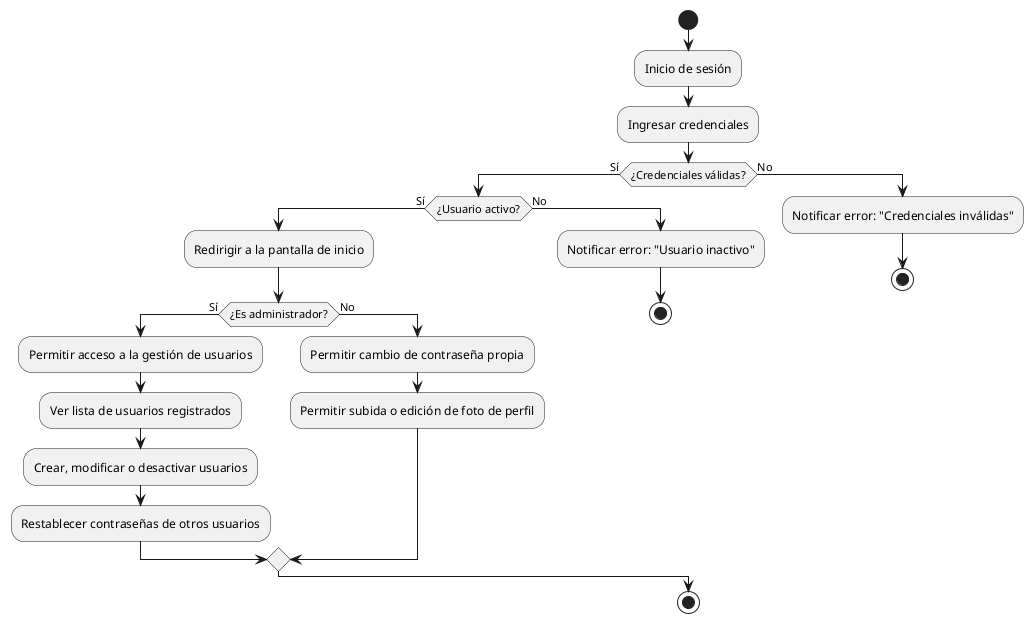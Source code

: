 @startuml
start

:Inicio de sesión;
:Ingresar credenciales;
if (¿Credenciales válidas?) then (Sí)
    if (¿Usuario activo?) then (Sí)
        :Redirigir a la pantalla de inicio;
        if (¿Es administrador?) then (Sí)
            :Permitir acceso a la gestión de usuarios;
            :Ver lista de usuarios registrados;
            :Crear, modificar o desactivar usuarios;
            :Restablecer contraseñas de otros usuarios;
        else (No)
            :Permitir cambio de contraseña propia;
            :Permitir subida o edición de foto de perfil;
        endif
    else (No)
        :Notificar error: "Usuario inactivo";
        stop
    endif
else (No)
    :Notificar error: "Credenciales inválidas";
    stop
endif

stop
@enduml

